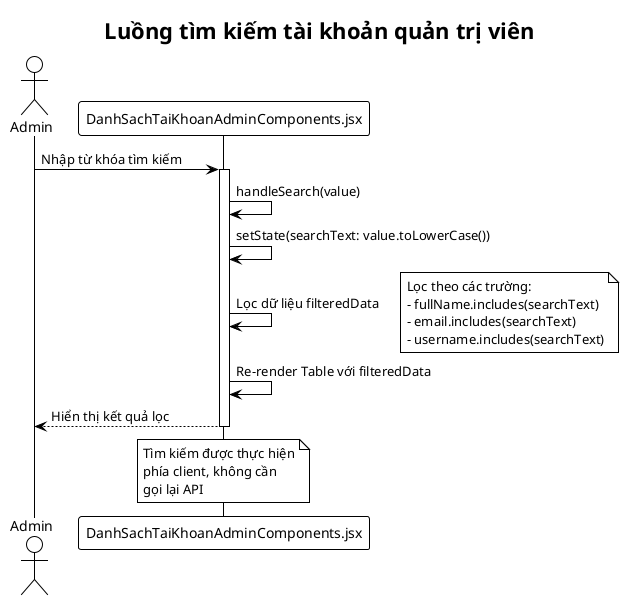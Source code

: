 @startuml
!theme plain
title Luồng tìm kiếm tài khoản quản trị viên

actor Admin as admin
participant "DanhSachTaiKhoanAdminComponents.jsx" as component

admin -> component: Nhập từ khóa tìm kiếm
activate component
component -> component: handleSearch(value)
component -> component: setState(searchText: value.toLowerCase())
component -> component: Lọc dữ liệu filteredData
note right
Lọc theo các trường:
- fullName.includes(searchText)
- email.includes(searchText)
- username.includes(searchText)
end note
component -> component: Re-render Table với filteredData
component --> admin: Hiển thị kết quả lọc
deactivate component

note over component
Tìm kiếm được thực hiện
phía client, không cần
gọi lại API
end note
@enduml